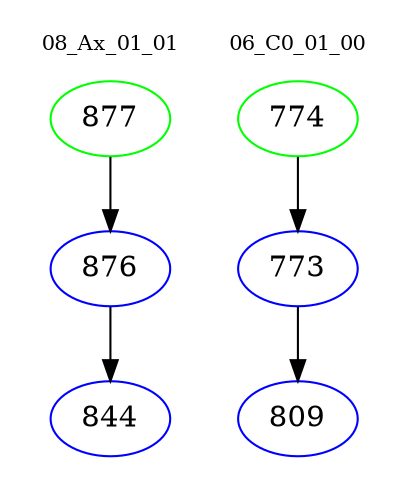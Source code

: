 digraph{
subgraph cluster_0 {
color = white
label = "08_Ax_01_01";
fontsize=10;
T0_877 [label="877", color="green"]
T0_877 -> T0_876 [color="black"]
T0_876 [label="876", color="blue"]
T0_876 -> T0_844 [color="black"]
T0_844 [label="844", color="blue"]
}
subgraph cluster_1 {
color = white
label = "06_C0_01_00";
fontsize=10;
T1_774 [label="774", color="green"]
T1_774 -> T1_773 [color="black"]
T1_773 [label="773", color="blue"]
T1_773 -> T1_809 [color="black"]
T1_809 [label="809", color="blue"]
}
}
